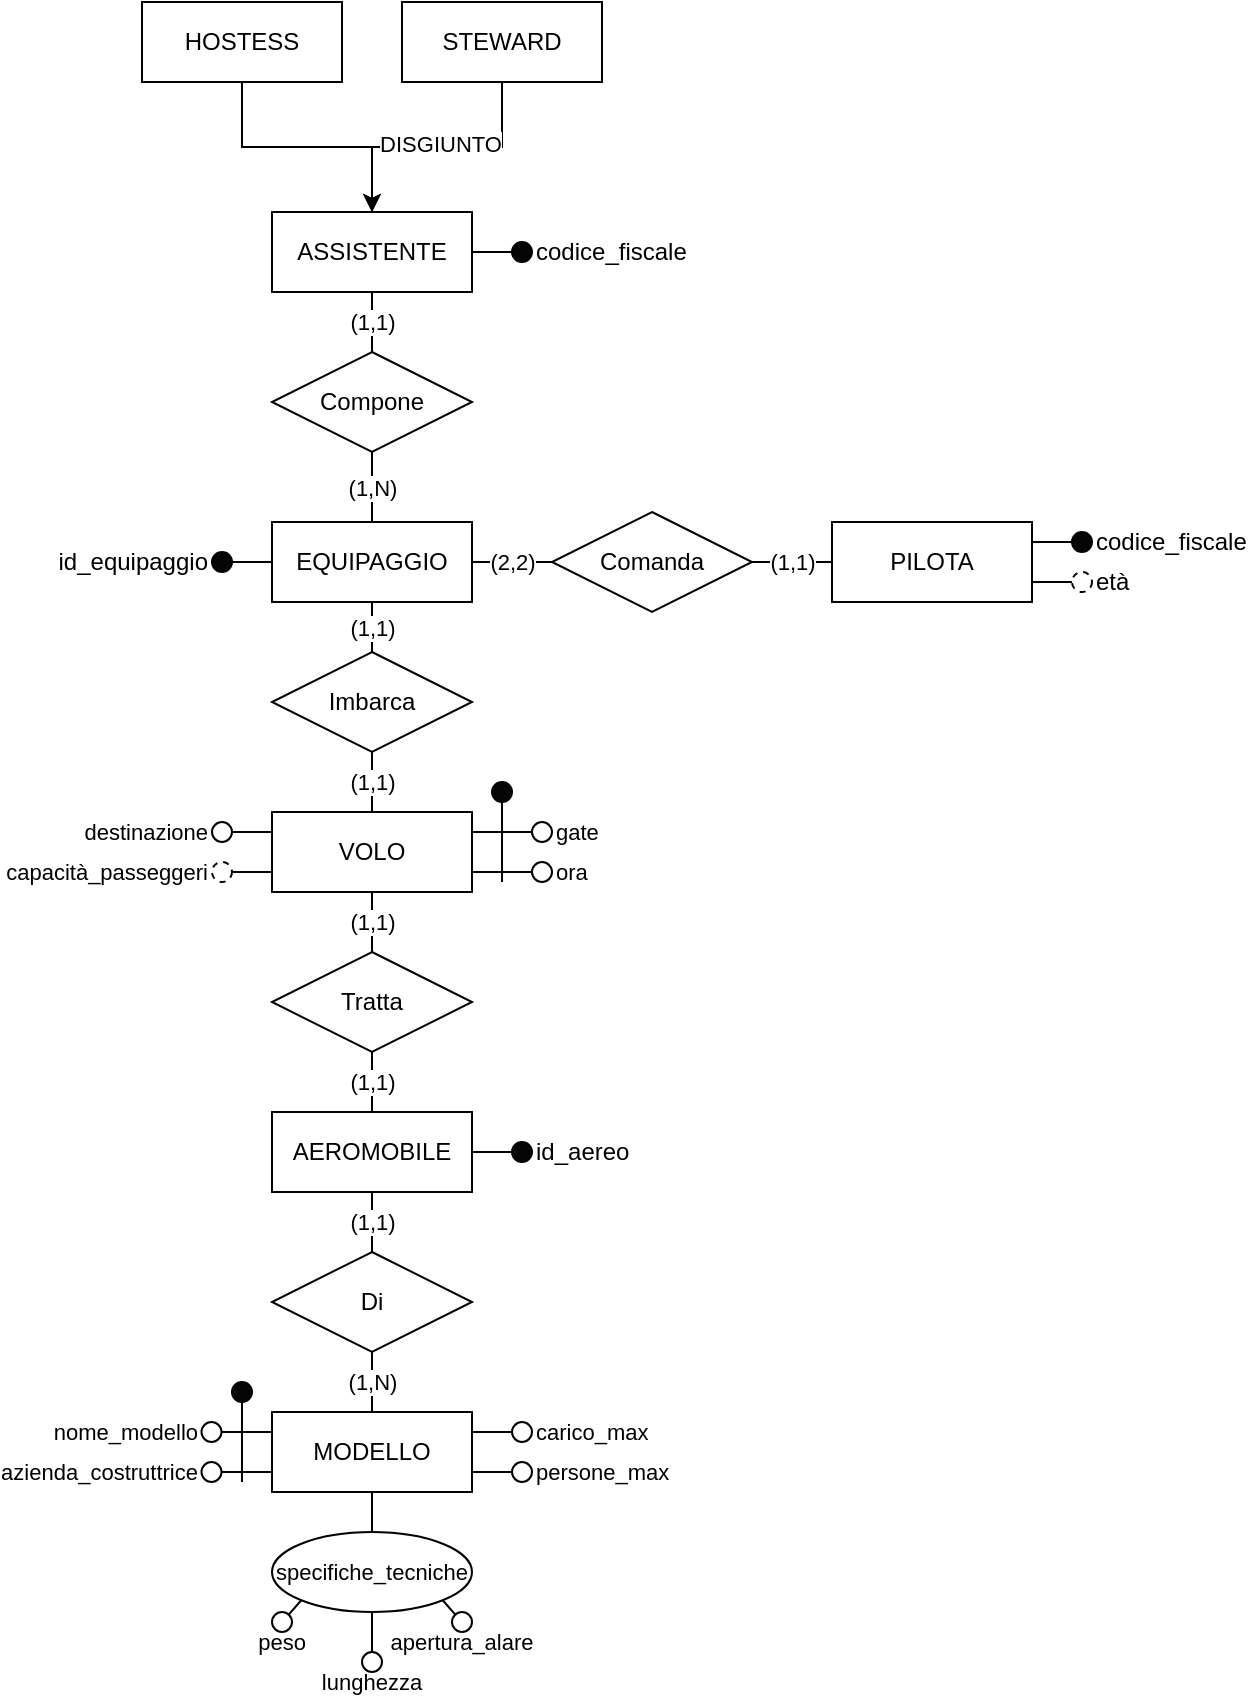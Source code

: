 <mxfile version="22.1.7" type="google" pages="6">
  <diagram name="schema_iniziale" id="0pPkHctfTOwJFwFsuPPr">
    <mxGraphModel grid="1" page="1" gridSize="10" guides="1" tooltips="1" connect="1" arrows="1" fold="1" pageScale="1" pageWidth="827" pageHeight="1169" math="0" shadow="0">
      <root>
        <mxCell id="0" />
        <mxCell id="1" parent="0" />
        <mxCell id="M8RDkimP0LEyit1O-IbQ-5" style="edgeStyle=orthogonalEdgeStyle;rounded=0;orthogonalLoop=1;jettySize=auto;html=1;entryX=0.5;entryY=0;entryDx=0;entryDy=0;" edge="1" parent="1" source="YR3IGx6ncRQYAdFYOEWZ-1" target="YR3IGx6ncRQYAdFYOEWZ-3">
          <mxGeometry relative="1" as="geometry">
            <mxPoint x="275" y="150.0" as="targetPoint" />
          </mxGeometry>
        </mxCell>
        <mxCell id="YR3IGx6ncRQYAdFYOEWZ-1" value="HOSTESS" style="whiteSpace=wrap;html=1;align=center;" vertex="1" parent="1">
          <mxGeometry x="225" y="150" width="100" height="40" as="geometry" />
        </mxCell>
        <mxCell id="M8RDkimP0LEyit1O-IbQ-6" style="edgeStyle=orthogonalEdgeStyle;rounded=0;orthogonalLoop=1;jettySize=auto;html=1;entryX=0.5;entryY=0;entryDx=0;entryDy=0;" edge="1" parent="1" source="YR3IGx6ncRQYAdFYOEWZ-2" target="YR3IGx6ncRQYAdFYOEWZ-3">
          <mxGeometry relative="1" as="geometry">
            <mxPoint x="410" y="150.0" as="targetPoint" />
          </mxGeometry>
        </mxCell>
        <mxCell id="X-rQMbt0zAnEZ4ICbaCi-1" value="DISGIUNTO" style="edgeLabel;html=1;align=center;verticalAlign=middle;resizable=0;points=[];fontSize=11;fontFamily=Helvetica;fontColor=default;" connectable="0" vertex="1" parent="M8RDkimP0LEyit1O-IbQ-6">
          <mxGeometry x="0.081" y="-2" relative="1" as="geometry">
            <mxPoint x="7" as="offset" />
          </mxGeometry>
        </mxCell>
        <mxCell id="YR3IGx6ncRQYAdFYOEWZ-2" value="STEWARD" style="whiteSpace=wrap;html=1;align=center;" vertex="1" parent="1">
          <mxGeometry x="355" y="150" width="100" height="40" as="geometry" />
        </mxCell>
        <mxCell id="YR3IGx6ncRQYAdFYOEWZ-34" style="edgeStyle=orthogonalEdgeStyle;rounded=0;orthogonalLoop=1;jettySize=auto;html=1;exitX=1;exitY=0.5;exitDx=0;exitDy=0;entryX=0;entryY=0.5;entryDx=0;entryDy=0;endArrow=none;endFill=0;" edge="1" parent="1" source="YR3IGx6ncRQYAdFYOEWZ-3" target="YR3IGx6ncRQYAdFYOEWZ-33">
          <mxGeometry relative="1" as="geometry" />
        </mxCell>
        <mxCell id="YR3IGx6ncRQYAdFYOEWZ-3" value="ASSISTENTE" style="whiteSpace=wrap;html=1;align=center;" vertex="1" parent="1">
          <mxGeometry x="290" y="255" width="100" height="40" as="geometry" />
        </mxCell>
        <mxCell id="YR3IGx6ncRQYAdFYOEWZ-40" style="edgeStyle=orthogonalEdgeStyle;rounded=0;orthogonalLoop=1;jettySize=auto;html=1;entryX=1;entryY=0.5;entryDx=0;entryDy=0;endArrow=none;endFill=0;" edge="1" parent="1" source="YR3IGx6ncRQYAdFYOEWZ-4" target="YR3IGx6ncRQYAdFYOEWZ-35">
          <mxGeometry relative="1" as="geometry" />
        </mxCell>
        <mxCell id="YR3IGx6ncRQYAdFYOEWZ-4" value="EQUIPAGGIO" style="whiteSpace=wrap;html=1;align=center;" vertex="1" parent="1">
          <mxGeometry x="290" y="410" width="100" height="40" as="geometry" />
        </mxCell>
        <mxCell id="YR3IGx6ncRQYAdFYOEWZ-5" value="PILOTA" style="whiteSpace=wrap;html=1;align=center;" vertex="1" parent="1">
          <mxGeometry x="570" y="410" width="100" height="40" as="geometry" />
        </mxCell>
        <mxCell id="YR3IGx6ncRQYAdFYOEWZ-6" value="MODELLO" style="whiteSpace=wrap;html=1;align=center;" vertex="1" parent="1">
          <mxGeometry x="290" y="855" width="100" height="40" as="geometry" />
        </mxCell>
        <mxCell id="YR3IGx6ncRQYAdFYOEWZ-7" value="AEROMOBILE" style="whiteSpace=wrap;html=1;align=center;" vertex="1" parent="1">
          <mxGeometry x="290" y="705" width="100" height="40" as="geometry" />
        </mxCell>
        <mxCell id="YR3IGx6ncRQYAdFYOEWZ-8" value="VOLO" style="whiteSpace=wrap;html=1;align=center;" vertex="1" parent="1">
          <mxGeometry x="290" y="555" width="100" height="40" as="geometry" />
        </mxCell>
        <mxCell id="YR3IGx6ncRQYAdFYOEWZ-9" value="Compone" style="shape=rhombus;perimeter=rhombusPerimeter;whiteSpace=wrap;html=1;align=center;" vertex="1" parent="1">
          <mxGeometry x="290" y="325" width="100" height="50" as="geometry" />
        </mxCell>
        <mxCell id="YR3IGx6ncRQYAdFYOEWZ-11" value="Comanda" style="shape=rhombus;perimeter=rhombusPerimeter;whiteSpace=wrap;html=1;align=center;" vertex="1" parent="1">
          <mxGeometry x="430" y="405" width="100" height="50" as="geometry" />
        </mxCell>
        <mxCell id="YR3IGx6ncRQYAdFYOEWZ-12" value="Imbarca" style="shape=rhombus;perimeter=rhombusPerimeter;whiteSpace=wrap;html=1;align=center;" vertex="1" parent="1">
          <mxGeometry x="290" y="475" width="100" height="50" as="geometry" />
        </mxCell>
        <mxCell id="YR3IGx6ncRQYAdFYOEWZ-13" value="Tratta" style="shape=rhombus;perimeter=rhombusPerimeter;whiteSpace=wrap;html=1;align=center;" vertex="1" parent="1">
          <mxGeometry x="290" y="625" width="100" height="50" as="geometry" />
        </mxCell>
        <mxCell id="YR3IGx6ncRQYAdFYOEWZ-14" value="Di" style="shape=rhombus;perimeter=rhombusPerimeter;whiteSpace=wrap;html=1;align=center;" vertex="1" parent="1">
          <mxGeometry x="290" y="775" width="100" height="50" as="geometry" />
        </mxCell>
        <mxCell id="YR3IGx6ncRQYAdFYOEWZ-18" value="(1,1)" style="endArrow=none;html=1;rounded=0;exitX=0.5;exitY=1;exitDx=0;exitDy=0;entryX=0.5;entryY=0;entryDx=0;entryDy=0;" edge="1" parent="1" source="YR3IGx6ncRQYAdFYOEWZ-8" target="YR3IGx6ncRQYAdFYOEWZ-13">
          <mxGeometry relative="1" as="geometry">
            <mxPoint x="250" y="625" as="sourcePoint" />
            <mxPoint x="410" y="625" as="targetPoint" />
          </mxGeometry>
        </mxCell>
        <mxCell id="YR3IGx6ncRQYAdFYOEWZ-20" value="(1,1)" style="endArrow=none;html=1;rounded=0;exitX=0.5;exitY=1;exitDx=0;exitDy=0;entryX=0.5;entryY=0;entryDx=0;entryDy=0;" edge="1" parent="1" source="YR3IGx6ncRQYAdFYOEWZ-13" target="YR3IGx6ncRQYAdFYOEWZ-7">
          <mxGeometry relative="1" as="geometry">
            <mxPoint x="250" y="645" as="sourcePoint" />
            <mxPoint x="410" y="645" as="targetPoint" />
          </mxGeometry>
        </mxCell>
        <mxCell id="YR3IGx6ncRQYAdFYOEWZ-21" value="(1,1)" style="endArrow=none;html=1;rounded=0;exitX=0.5;exitY=1;exitDx=0;exitDy=0;entryX=0.5;entryY=0;entryDx=0;entryDy=0;" edge="1" parent="1" source="YR3IGx6ncRQYAdFYOEWZ-7" target="YR3IGx6ncRQYAdFYOEWZ-14">
          <mxGeometry relative="1" as="geometry">
            <mxPoint x="210" y="725" as="sourcePoint" />
            <mxPoint x="370" y="725" as="targetPoint" />
          </mxGeometry>
        </mxCell>
        <mxCell id="YR3IGx6ncRQYAdFYOEWZ-22" value="(1,N)" style="endArrow=none;html=1;rounded=0;entryX=0.5;entryY=1;entryDx=0;entryDy=0;exitX=0.5;exitY=0;exitDx=0;exitDy=0;" edge="1" parent="1" source="YR3IGx6ncRQYAdFYOEWZ-6" target="YR3IGx6ncRQYAdFYOEWZ-14">
          <mxGeometry relative="1" as="geometry">
            <mxPoint x="220" y="735" as="sourcePoint" />
            <mxPoint x="380" y="735" as="targetPoint" />
          </mxGeometry>
        </mxCell>
        <mxCell id="YR3IGx6ncRQYAdFYOEWZ-23" value="(1,1)" style="endArrow=none;html=1;rounded=0;entryX=0.5;entryY=0;entryDx=0;entryDy=0;exitX=0.5;exitY=1;exitDx=0;exitDy=0;" edge="1" parent="1" source="YR3IGx6ncRQYAdFYOEWZ-12" target="YR3IGx6ncRQYAdFYOEWZ-8">
          <mxGeometry relative="1" as="geometry">
            <mxPoint x="340" y="525" as="sourcePoint" />
            <mxPoint x="500" y="525" as="targetPoint" />
          </mxGeometry>
        </mxCell>
        <mxCell id="YR3IGx6ncRQYAdFYOEWZ-24" value="(1,1)" style="endArrow=none;html=1;rounded=0;entryX=0.5;entryY=0;entryDx=0;entryDy=0;exitX=0.5;exitY=1;exitDx=0;exitDy=0;" edge="1" parent="1" source="YR3IGx6ncRQYAdFYOEWZ-4" target="YR3IGx6ncRQYAdFYOEWZ-12">
          <mxGeometry relative="1" as="geometry">
            <mxPoint x="350" y="535" as="sourcePoint" />
            <mxPoint x="350" y="565" as="targetPoint" />
          </mxGeometry>
        </mxCell>
        <mxCell id="YR3IGx6ncRQYAdFYOEWZ-25" value="&lt;span style=&quot;color: rgb(0, 0, 0); font-family: Helvetica; font-size: 11px; font-style: normal; font-variant-ligatures: normal; font-variant-caps: normal; font-weight: 400; letter-spacing: normal; orphans: 2; text-align: center; text-indent: 0px; text-transform: none; widows: 2; word-spacing: 0px; -webkit-text-stroke-width: 0px; background-color: rgb(255, 255, 255); text-decoration-thickness: initial; text-decoration-style: initial; text-decoration-color: initial; float: none; display: inline !important;&quot;&gt;(2,2)&lt;/span&gt;" style="endArrow=none;html=1;rounded=0;entryX=0;entryY=0.5;entryDx=0;entryDy=0;exitX=1;exitY=0.5;exitDx=0;exitDy=0;" edge="1" parent="1" source="YR3IGx6ncRQYAdFYOEWZ-4" target="YR3IGx6ncRQYAdFYOEWZ-11">
          <mxGeometry relative="1" as="geometry">
            <mxPoint x="350" y="460" as="sourcePoint" />
            <mxPoint x="350" y="480" as="targetPoint" />
          </mxGeometry>
        </mxCell>
        <mxCell id="YR3IGx6ncRQYAdFYOEWZ-26" value="&lt;span style=&quot;color: rgb(0, 0, 0); font-family: Helvetica; font-size: 11px; font-style: normal; font-variant-ligatures: normal; font-variant-caps: normal; font-weight: 400; letter-spacing: normal; orphans: 2; text-align: center; text-indent: 0px; text-transform: none; widows: 2; word-spacing: 0px; -webkit-text-stroke-width: 0px; background-color: rgb(255, 255, 255); text-decoration-thickness: initial; text-decoration-style: initial; text-decoration-color: initial; float: none; display: inline !important;&quot;&gt;(1,1)&lt;/span&gt;" style="endArrow=none;html=1;rounded=0;entryX=1;entryY=0.5;entryDx=0;entryDy=0;exitX=0;exitY=0.5;exitDx=0;exitDy=0;" edge="1" parent="1" source="YR3IGx6ncRQYAdFYOEWZ-5" target="YR3IGx6ncRQYAdFYOEWZ-11">
          <mxGeometry relative="1" as="geometry">
            <mxPoint x="400" y="440" as="sourcePoint" />
            <mxPoint x="450" y="435" as="targetPoint" />
          </mxGeometry>
        </mxCell>
        <mxCell id="YR3IGx6ncRQYAdFYOEWZ-27" value="&lt;span style=&quot;color: rgb(0, 0, 0); font-family: Helvetica; font-size: 11px; font-style: normal; font-variant-ligatures: normal; font-variant-caps: normal; font-weight: 400; letter-spacing: normal; orphans: 2; text-align: center; text-indent: 0px; text-transform: none; widows: 2; word-spacing: 0px; -webkit-text-stroke-width: 0px; background-color: rgb(255, 255, 255); text-decoration-thickness: initial; text-decoration-style: initial; text-decoration-color: initial; float: none; display: inline !important;&quot;&gt;(1,N)&lt;/span&gt;" style="endArrow=none;html=1;rounded=0;entryX=0.5;entryY=0;entryDx=0;entryDy=0;exitX=0.5;exitY=1;exitDx=0;exitDy=0;" edge="1" parent="1" source="YR3IGx6ncRQYAdFYOEWZ-9" target="YR3IGx6ncRQYAdFYOEWZ-4">
          <mxGeometry relative="1" as="geometry">
            <mxPoint x="350" y="465" as="sourcePoint" />
            <mxPoint x="350" y="485" as="targetPoint" />
          </mxGeometry>
        </mxCell>
        <mxCell id="YR3IGx6ncRQYAdFYOEWZ-28" value="(1,1)" style="endArrow=none;html=1;rounded=0;entryX=0.5;entryY=0;entryDx=0;entryDy=0;exitX=0.5;exitY=1;exitDx=0;exitDy=0;" edge="1" parent="1" source="YR3IGx6ncRQYAdFYOEWZ-3" target="YR3IGx6ncRQYAdFYOEWZ-9">
          <mxGeometry relative="1" as="geometry">
            <mxPoint x="339.8" y="285" as="sourcePoint" />
            <mxPoint x="339.8" y="305" as="targetPoint" />
          </mxGeometry>
        </mxCell>
        <mxCell id="YR3IGx6ncRQYAdFYOEWZ-33" value="codice_fiscale" style="ellipse;whiteSpace=wrap;html=1;align=left;fontStyle=0;verticalAlign=middle;horizontal=1;labelPosition=right;verticalLabelPosition=middle;labelBackgroundColor=none;fillStyle=auto;fillColor=#050505;" vertex="1" parent="1">
          <mxGeometry x="410" y="270" width="10" height="10" as="geometry" />
        </mxCell>
        <mxCell id="YR3IGx6ncRQYAdFYOEWZ-35" value="id_equipaggio" style="ellipse;whiteSpace=wrap;html=1;align=right;fontStyle=0;verticalAlign=middle;horizontal=1;labelPosition=left;verticalLabelPosition=middle;labelBackgroundColor=none;fillStyle=auto;fillColor=#050505;" vertex="1" parent="1">
          <mxGeometry x="260" y="425" width="10" height="10" as="geometry" />
        </mxCell>
        <mxCell id="YR3IGx6ncRQYAdFYOEWZ-36" value="codice_fiscale" style="ellipse;whiteSpace=wrap;html=1;align=left;fontStyle=0;verticalAlign=middle;horizontal=1;labelPosition=right;verticalLabelPosition=middle;labelBackgroundColor=none;fillStyle=auto;fillColor=#050505;" vertex="1" parent="1">
          <mxGeometry x="690" y="415" width="10" height="10" as="geometry" />
        </mxCell>
        <mxCell id="YR3IGx6ncRQYAdFYOEWZ-37" value="id_aereo" style="ellipse;whiteSpace=wrap;html=1;align=left;fontStyle=0;verticalAlign=middle;horizontal=1;labelPosition=right;verticalLabelPosition=middle;labelBackgroundColor=none;fillStyle=auto;fillColor=#050505;" vertex="1" parent="1">
          <mxGeometry x="410" y="720" width="10" height="10" as="geometry" />
        </mxCell>
        <mxCell id="YR3IGx6ncRQYAdFYOEWZ-38" style="edgeStyle=orthogonalEdgeStyle;rounded=0;orthogonalLoop=1;jettySize=auto;html=1;entryX=0;entryY=0.5;entryDx=0;entryDy=0;endArrow=none;endFill=0;" edge="1" parent="1" source="YR3IGx6ncRQYAdFYOEWZ-7" target="YR3IGx6ncRQYAdFYOEWZ-37">
          <mxGeometry relative="1" as="geometry" />
        </mxCell>
        <mxCell id="YR3IGx6ncRQYAdFYOEWZ-61" style="edgeStyle=orthogonalEdgeStyle;shape=connector;rounded=0;orthogonalLoop=1;jettySize=auto;html=1;entryX=0;entryY=0.25;entryDx=0;entryDy=0;labelBackgroundColor=default;strokeColor=default;align=center;verticalAlign=middle;fontFamily=Helvetica;fontSize=11;fontColor=default;endArrow=none;endFill=0;" edge="1" parent="1" source="YR3IGx6ncRQYAdFYOEWZ-43" target="YR3IGx6ncRQYAdFYOEWZ-8">
          <mxGeometry relative="1" as="geometry" />
        </mxCell>
        <mxCell id="YR3IGx6ncRQYAdFYOEWZ-43" value="destinazione" style="ellipse;whiteSpace=wrap;html=1;align=right;fontFamily=Helvetica;fontSize=11;fontColor=default;labelPosition=left;verticalLabelPosition=middle;verticalAlign=middle;" vertex="1" parent="1">
          <mxGeometry x="260" y="560" width="10" height="10" as="geometry" />
        </mxCell>
        <mxCell id="YR3IGx6ncRQYAdFYOEWZ-58" style="edgeStyle=orthogonalEdgeStyle;shape=connector;rounded=0;orthogonalLoop=1;jettySize=auto;html=1;entryX=1;entryY=0.25;entryDx=0;entryDy=0;labelBackgroundColor=default;strokeColor=default;align=center;verticalAlign=middle;fontFamily=Helvetica;fontSize=11;fontColor=default;endArrow=none;endFill=0;" edge="1" parent="1" source="YR3IGx6ncRQYAdFYOEWZ-47" target="YR3IGx6ncRQYAdFYOEWZ-8">
          <mxGeometry relative="1" as="geometry" />
        </mxCell>
        <mxCell id="YR3IGx6ncRQYAdFYOEWZ-47" value="gate" style="ellipse;whiteSpace=wrap;html=1;align=left;fontFamily=Helvetica;fontSize=11;fontColor=default;labelPosition=right;verticalLabelPosition=middle;verticalAlign=middle;" vertex="1" parent="1">
          <mxGeometry x="420" y="560" width="10" height="10" as="geometry" />
        </mxCell>
        <mxCell id="YR3IGx6ncRQYAdFYOEWZ-57" style="edgeStyle=orthogonalEdgeStyle;shape=connector;rounded=0;orthogonalLoop=1;jettySize=auto;html=1;entryX=1;entryY=0.75;entryDx=0;entryDy=0;labelBackgroundColor=default;strokeColor=default;align=center;verticalAlign=middle;fontFamily=Helvetica;fontSize=11;fontColor=default;endArrow=none;endFill=0;" edge="1" parent="1" source="YR3IGx6ncRQYAdFYOEWZ-49" target="YR3IGx6ncRQYAdFYOEWZ-8">
          <mxGeometry relative="1" as="geometry">
            <Array as="points">
              <mxPoint x="410" y="585" />
              <mxPoint x="410" y="585" />
            </Array>
          </mxGeometry>
        </mxCell>
        <mxCell id="YR3IGx6ncRQYAdFYOEWZ-49" value="ora" style="ellipse;whiteSpace=wrap;html=1;align=left;fontFamily=Helvetica;fontSize=11;fontColor=default;labelPosition=right;verticalLabelPosition=middle;verticalAlign=middle;" vertex="1" parent="1">
          <mxGeometry x="420" y="580" width="10" height="10" as="geometry" />
        </mxCell>
        <mxCell id="YR3IGx6ncRQYAdFYOEWZ-63" style="edgeStyle=orthogonalEdgeStyle;shape=connector;rounded=0;orthogonalLoop=1;jettySize=auto;html=1;entryX=0;entryY=0.75;entryDx=0;entryDy=0;labelBackgroundColor=default;strokeColor=default;align=center;verticalAlign=middle;fontFamily=Helvetica;fontSize=11;fontColor=default;endArrow=none;endFill=0;" edge="1" parent="1" source="YR3IGx6ncRQYAdFYOEWZ-62" target="YR3IGx6ncRQYAdFYOEWZ-8">
          <mxGeometry relative="1" as="geometry" />
        </mxCell>
        <mxCell id="YR3IGx6ncRQYAdFYOEWZ-62" value="capacità_passeggeri" style="ellipse;whiteSpace=wrap;html=1;align=right;dashed=1;fontFamily=Helvetica;fontSize=11;fontColor=default;labelPosition=left;verticalLabelPosition=middle;verticalAlign=middle;" vertex="1" parent="1">
          <mxGeometry x="260" y="580" width="10" height="10" as="geometry" />
        </mxCell>
        <mxCell id="YR3IGx6ncRQYAdFYOEWZ-75" style="edgeStyle=orthogonalEdgeStyle;shape=connector;rounded=0;orthogonalLoop=1;jettySize=auto;html=1;entryX=1;entryY=0.25;entryDx=0;entryDy=0;labelBackgroundColor=default;strokeColor=default;align=center;verticalAlign=middle;fontFamily=Helvetica;fontSize=11;fontColor=default;endArrow=none;endFill=0;" edge="1" parent="1" source="YR3IGx6ncRQYAdFYOEWZ-64" target="YR3IGx6ncRQYAdFYOEWZ-6">
          <mxGeometry relative="1" as="geometry" />
        </mxCell>
        <mxCell id="YR3IGx6ncRQYAdFYOEWZ-64" value="carico_max" style="ellipse;whiteSpace=wrap;html=1;align=left;fontFamily=Helvetica;fontSize=11;fontColor=default;labelPosition=right;verticalLabelPosition=middle;verticalAlign=middle;" vertex="1" parent="1">
          <mxGeometry x="410" y="860" width="10" height="10" as="geometry" />
        </mxCell>
        <mxCell id="YR3IGx6ncRQYAdFYOEWZ-76" style="edgeStyle=orthogonalEdgeStyle;shape=connector;rounded=0;orthogonalLoop=1;jettySize=auto;html=1;entryX=1;entryY=0.75;entryDx=0;entryDy=0;labelBackgroundColor=default;strokeColor=default;align=center;verticalAlign=middle;fontFamily=Helvetica;fontSize=11;fontColor=default;endArrow=none;endFill=0;" edge="1" parent="1" source="YR3IGx6ncRQYAdFYOEWZ-65" target="YR3IGx6ncRQYAdFYOEWZ-6">
          <mxGeometry relative="1" as="geometry" />
        </mxCell>
        <mxCell id="YR3IGx6ncRQYAdFYOEWZ-65" value="persone_max" style="ellipse;whiteSpace=wrap;html=1;align=left;fontFamily=Helvetica;fontSize=11;fontColor=default;labelPosition=right;verticalLabelPosition=middle;verticalAlign=middle;" vertex="1" parent="1">
          <mxGeometry x="410" y="880" width="10" height="10" as="geometry" />
        </mxCell>
        <mxCell id="YR3IGx6ncRQYAdFYOEWZ-73" style="edgeStyle=orthogonalEdgeStyle;shape=connector;rounded=0;orthogonalLoop=1;jettySize=auto;html=1;entryX=0;entryY=0.25;entryDx=0;entryDy=0;labelBackgroundColor=default;strokeColor=default;align=center;verticalAlign=middle;fontFamily=Helvetica;fontSize=11;fontColor=default;endArrow=none;endFill=0;" edge="1" parent="1" source="YR3IGx6ncRQYAdFYOEWZ-66" target="YR3IGx6ncRQYAdFYOEWZ-6">
          <mxGeometry relative="1" as="geometry" />
        </mxCell>
        <mxCell id="YR3IGx6ncRQYAdFYOEWZ-66" value="nome_modello" style="ellipse;whiteSpace=wrap;html=1;align=right;fontFamily=Helvetica;fontSize=11;fontColor=default;labelPosition=left;verticalLabelPosition=middle;verticalAlign=middle;" vertex="1" parent="1">
          <mxGeometry x="254.75" y="860" width="10" height="10" as="geometry" />
        </mxCell>
        <mxCell id="YR3IGx6ncRQYAdFYOEWZ-74" style="edgeStyle=orthogonalEdgeStyle;shape=connector;rounded=0;orthogonalLoop=1;jettySize=auto;html=1;entryX=0;entryY=0.75;entryDx=0;entryDy=0;labelBackgroundColor=default;strokeColor=default;align=center;verticalAlign=middle;fontFamily=Helvetica;fontSize=11;fontColor=default;endArrow=none;endFill=0;" edge="1" parent="1" source="YR3IGx6ncRQYAdFYOEWZ-67" target="YR3IGx6ncRQYAdFYOEWZ-6">
          <mxGeometry relative="1" as="geometry" />
        </mxCell>
        <mxCell id="YR3IGx6ncRQYAdFYOEWZ-67" value="azienda_costruttrice" style="ellipse;whiteSpace=wrap;html=1;align=right;fontFamily=Helvetica;fontSize=11;fontColor=default;labelPosition=left;verticalLabelPosition=middle;verticalAlign=middle;" vertex="1" parent="1">
          <mxGeometry x="254.75" y="880" width="10" height="10" as="geometry" />
        </mxCell>
        <mxCell id="YR3IGx6ncRQYAdFYOEWZ-79" style="edgeStyle=orthogonalEdgeStyle;shape=connector;rounded=0;orthogonalLoop=1;jettySize=auto;html=1;entryX=0.5;entryY=1;entryDx=0;entryDy=0;labelBackgroundColor=default;strokeColor=default;align=center;verticalAlign=middle;fontFamily=Helvetica;fontSize=11;fontColor=default;endArrow=none;endFill=0;" edge="1" parent="1" source="YR3IGx6ncRQYAdFYOEWZ-78" target="YR3IGx6ncRQYAdFYOEWZ-6">
          <mxGeometry relative="1" as="geometry" />
        </mxCell>
        <mxCell id="YR3IGx6ncRQYAdFYOEWZ-78" value="specifiche_tecniche" style="ellipse;whiteSpace=wrap;html=1;align=center;fontFamily=Helvetica;fontSize=11;fontColor=default;" vertex="1" parent="1">
          <mxGeometry x="290" y="915" width="100" height="40" as="geometry" />
        </mxCell>
        <mxCell id="YR3IGx6ncRQYAdFYOEWZ-90" style="shape=connector;rounded=0;orthogonalLoop=1;jettySize=auto;html=1;entryX=0;entryY=1;entryDx=0;entryDy=0;labelBackgroundColor=default;strokeColor=default;align=center;verticalAlign=middle;fontFamily=Helvetica;fontSize=11;fontColor=default;endArrow=none;endFill=0;" edge="1" parent="1" source="YR3IGx6ncRQYAdFYOEWZ-80" target="YR3IGx6ncRQYAdFYOEWZ-78">
          <mxGeometry relative="1" as="geometry" />
        </mxCell>
        <mxCell id="YR3IGx6ncRQYAdFYOEWZ-80" value="peso" style="ellipse;whiteSpace=wrap;html=1;align=center;fontFamily=Helvetica;fontSize=11;fontColor=default;labelPosition=center;verticalLabelPosition=bottom;verticalAlign=middle;" vertex="1" parent="1">
          <mxGeometry x="290" y="955" width="10" height="10" as="geometry" />
        </mxCell>
        <mxCell id="YR3IGx6ncRQYAdFYOEWZ-83" style="shape=connector;rounded=0;orthogonalLoop=1;jettySize=auto;html=1;entryX=0.5;entryY=1;entryDx=0;entryDy=0;labelBackgroundColor=default;strokeColor=default;align=center;verticalAlign=middle;fontFamily=Helvetica;fontSize=11;fontColor=default;endArrow=none;endFill=0;" edge="1" parent="1" source="YR3IGx6ncRQYAdFYOEWZ-81" target="YR3IGx6ncRQYAdFYOEWZ-78">
          <mxGeometry relative="1" as="geometry" />
        </mxCell>
        <mxCell id="YR3IGx6ncRQYAdFYOEWZ-81" value="lunghezza" style="ellipse;whiteSpace=wrap;html=1;align=center;fontFamily=Helvetica;fontSize=11;fontColor=default;labelPosition=center;verticalLabelPosition=bottom;verticalAlign=middle;" vertex="1" parent="1">
          <mxGeometry x="335" y="975" width="10" height="10" as="geometry" />
        </mxCell>
        <mxCell id="YR3IGx6ncRQYAdFYOEWZ-91" style="shape=connector;rounded=0;orthogonalLoop=1;jettySize=auto;html=1;entryX=1;entryY=1;entryDx=0;entryDy=0;labelBackgroundColor=default;strokeColor=default;align=center;verticalAlign=middle;fontFamily=Helvetica;fontSize=11;fontColor=default;endArrow=none;endFill=0;" edge="1" parent="1" source="YR3IGx6ncRQYAdFYOEWZ-82" target="YR3IGx6ncRQYAdFYOEWZ-78">
          <mxGeometry relative="1" as="geometry" />
        </mxCell>
        <mxCell id="YR3IGx6ncRQYAdFYOEWZ-82" value="apertura_alare" style="ellipse;whiteSpace=wrap;html=1;align=center;fontFamily=Helvetica;fontSize=11;fontColor=default;labelPosition=center;verticalLabelPosition=bottom;verticalAlign=middle;" vertex="1" parent="1">
          <mxGeometry x="380" y="955" width="10" height="10" as="geometry" />
        </mxCell>
        <mxCell id="YR3IGx6ncRQYAdFYOEWZ-93" style="edgeStyle=orthogonalEdgeStyle;shape=connector;rounded=0;orthogonalLoop=1;jettySize=auto;html=1;labelBackgroundColor=default;strokeColor=default;align=center;verticalAlign=middle;fontFamily=Helvetica;fontSize=11;fontColor=default;endArrow=none;endFill=0;" edge="1" parent="1" source="YR3IGx6ncRQYAdFYOEWZ-92">
          <mxGeometry relative="1" as="geometry">
            <mxPoint x="405" y="590" as="targetPoint" />
          </mxGeometry>
        </mxCell>
        <mxCell id="YR3IGx6ncRQYAdFYOEWZ-92" value="" style="ellipse;whiteSpace=wrap;html=1;align=center;fontFamily=Helvetica;fontSize=11;fontColor=default;fillColor=#050505;" vertex="1" parent="1">
          <mxGeometry x="400" y="540" width="10" height="10" as="geometry" />
        </mxCell>
        <mxCell id="YR3IGx6ncRQYAdFYOEWZ-96" style="edgeStyle=orthogonalEdgeStyle;shape=connector;rounded=0;orthogonalLoop=1;jettySize=auto;html=1;labelBackgroundColor=default;strokeColor=default;align=center;verticalAlign=middle;fontFamily=Helvetica;fontSize=11;fontColor=default;endArrow=none;endFill=0;" edge="1" parent="1" source="YR3IGx6ncRQYAdFYOEWZ-95">
          <mxGeometry relative="1" as="geometry">
            <mxPoint x="275" y="890" as="targetPoint" />
          </mxGeometry>
        </mxCell>
        <mxCell id="YR3IGx6ncRQYAdFYOEWZ-95" value="" style="ellipse;whiteSpace=wrap;html=1;align=center;fontFamily=Helvetica;fontSize=11;fontColor=default;fillColor=#050505;" vertex="1" parent="1">
          <mxGeometry x="270" y="840" width="10" height="10" as="geometry" />
        </mxCell>
        <mxCell id="WJQdYUsPwSOVXaNKN61x-1" value="età" style="ellipse;whiteSpace=wrap;html=1;align=left;fontStyle=0;verticalAlign=middle;horizontal=1;labelPosition=right;verticalLabelPosition=middle;labelBackgroundColor=none;fillStyle=auto;fillColor=#FFFFFF;dashed=1;" vertex="1" parent="1">
          <mxGeometry x="690" y="435" width="10" height="10" as="geometry" />
        </mxCell>
        <mxCell id="WJQdYUsPwSOVXaNKN61x-3" style="edgeStyle=orthogonalEdgeStyle;rounded=0;orthogonalLoop=1;jettySize=auto;html=1;exitX=1;exitY=0.25;exitDx=0;exitDy=0;entryX=0;entryY=0.5;entryDx=0;entryDy=0;endArrow=none;endFill=0;" edge="1" parent="1" source="YR3IGx6ncRQYAdFYOEWZ-5" target="YR3IGx6ncRQYAdFYOEWZ-36">
          <mxGeometry relative="1" as="geometry" />
        </mxCell>
        <mxCell id="WJQdYUsPwSOVXaNKN61x-4" style="edgeStyle=orthogonalEdgeStyle;rounded=0;orthogonalLoop=1;jettySize=auto;html=1;exitX=1;exitY=0.75;exitDx=0;exitDy=0;entryX=0;entryY=0.5;entryDx=0;entryDy=0;endArrow=none;endFill=0;" edge="1" parent="1" source="YR3IGx6ncRQYAdFYOEWZ-5" target="WJQdYUsPwSOVXaNKN61x-1">
          <mxGeometry relative="1" as="geometry" />
        </mxCell>
      </root>
    </mxGraphModel>
  </diagram>
  <diagram id="NV2L15p_hMeZvEWUtoHC" name="reiterazione_assistente">
    <mxGraphModel grid="1" page="1" gridSize="10" guides="1" tooltips="1" connect="1" arrows="1" fold="1" pageScale="1" pageWidth="827" pageHeight="1169" math="0" shadow="0">
      <root>
        <mxCell id="0" />
        <mxCell id="1" parent="0" />
        <mxCell id="sAw2rw65fHt69XS3MeU7-1" style="edgeStyle=orthogonalEdgeStyle;rounded=0;orthogonalLoop=1;jettySize=auto;html=1;endArrow=none;endFill=0;exitX=0.5;exitY=1;exitDx=0;exitDy=0;" edge="1" parent="1" source="zNJM8Huxfl1hheJMoVSh-2" target="sAw2rw65fHt69XS3MeU7-9">
          <mxGeometry relative="1" as="geometry" />
        </mxCell>
        <mxCell id="sAw2rw65fHt69XS3MeU7-18" value="(1,1)" style="edgeLabel;html=1;align=center;verticalAlign=middle;resizable=0;points=[];fontSize=11;fontFamily=Helvetica;fontColor=default;" connectable="0" vertex="1" parent="sAw2rw65fHt69XS3MeU7-1">
          <mxGeometry x="-0.255" relative="1" as="geometry">
            <mxPoint as="offset" />
          </mxGeometry>
        </mxCell>
        <mxCell id="sAw2rw65fHt69XS3MeU7-3" style="edgeStyle=orthogonalEdgeStyle;rounded=0;orthogonalLoop=1;jettySize=auto;html=1;entryX=0.5;entryY=0;entryDx=0;entryDy=0;endArrow=none;endFill=0;" edge="1" parent="1" source="sAw2rw65fHt69XS3MeU7-4" target="sAw2rw65fHt69XS3MeU7-11">
          <mxGeometry relative="1" as="geometry" />
        </mxCell>
        <mxCell id="sAw2rw65fHt69XS3MeU7-17" value="(1,1)" style="edgeLabel;html=1;align=center;verticalAlign=middle;resizable=0;points=[];fontSize=11;fontFamily=Helvetica;fontColor=default;" connectable="0" vertex="1" parent="sAw2rw65fHt69XS3MeU7-3">
          <mxGeometry x="0.055" y="-1" relative="1" as="geometry">
            <mxPoint as="offset" />
          </mxGeometry>
        </mxCell>
        <mxCell id="sAw2rw65fHt69XS3MeU7-4" value="STEWARD" style="whiteSpace=wrap;html=1;align=center;" vertex="1" parent="1">
          <mxGeometry x="440" y="472" width="100" height="40" as="geometry" />
        </mxCell>
        <mxCell id="sAw2rw65fHt69XS3MeU7-6" value="EQUIPAGGIO" style="whiteSpace=wrap;html=1;align=center;" vertex="1" parent="1">
          <mxGeometry x="361" y="657" width="100" height="40" as="geometry" />
        </mxCell>
        <mxCell id="sAw2rw65fHt69XS3MeU7-8" style="edgeStyle=orthogonalEdgeStyle;rounded=0;orthogonalLoop=1;jettySize=auto;html=1;endArrow=none;endFill=0;exitX=0.5;exitY=1;exitDx=0;exitDy=0;verticalAlign=top;entryX=0.25;entryY=0;entryDx=0;entryDy=0;" edge="1" parent="1" source="sAw2rw65fHt69XS3MeU7-9" target="sAw2rw65fHt69XS3MeU7-6">
          <mxGeometry relative="1" as="geometry">
            <mxPoint x="395.5" y="657" as="targetPoint" />
            <mxPoint x="350.5" y="607" as="sourcePoint" />
          </mxGeometry>
        </mxCell>
        <mxCell id="sAw2rw65fHt69XS3MeU7-21" value="(0,N)" style="edgeLabel;html=1;align=center;verticalAlign=middle;resizable=0;points=[];fontSize=11;fontFamily=Helvetica;fontColor=default;" connectable="0" vertex="1" parent="sAw2rw65fHt69XS3MeU7-8">
          <mxGeometry x="0.061" relative="1" as="geometry">
            <mxPoint x="-3" as="offset" />
          </mxGeometry>
        </mxCell>
        <mxCell id="sAw2rw65fHt69XS3MeU7-9" value="R1" style="shape=rhombus;perimeter=rhombusPerimeter;whiteSpace=wrap;html=1;align=center;" vertex="1" parent="1">
          <mxGeometry x="286" y="552" width="100" height="50" as="geometry" />
        </mxCell>
        <mxCell id="sAw2rw65fHt69XS3MeU7-10" style="edgeStyle=orthogonalEdgeStyle;rounded=0;orthogonalLoop=1;jettySize=auto;html=1;endArrow=none;endFill=0;exitX=0.5;exitY=1;exitDx=0;exitDy=0;entryX=0.75;entryY=0;entryDx=0;entryDy=0;" edge="1" parent="1" source="sAw2rw65fHt69XS3MeU7-11" target="sAw2rw65fHt69XS3MeU7-6">
          <mxGeometry relative="1" as="geometry">
            <mxPoint x="431" y="657.0" as="targetPoint" />
            <mxPoint x="471" y="607" as="sourcePoint" />
          </mxGeometry>
        </mxCell>
        <mxCell id="sAw2rw65fHt69XS3MeU7-19" value="(0,N)" style="edgeLabel;html=1;align=center;verticalAlign=middle;resizable=0;points=[];fontSize=11;fontFamily=Helvetica;fontColor=default;" connectable="0" vertex="1" parent="sAw2rw65fHt69XS3MeU7-10">
          <mxGeometry x="0.031" y="-1" relative="1" as="geometry">
            <mxPoint as="offset" />
          </mxGeometry>
        </mxCell>
        <mxCell id="sAw2rw65fHt69XS3MeU7-11" value="R2" style="shape=rhombus;perimeter=rhombusPerimeter;whiteSpace=wrap;html=1;align=center;" vertex="1" parent="1">
          <mxGeometry x="440" y="552" width="100" height="50" as="geometry" />
        </mxCell>
        <mxCell id="sAw2rw65fHt69XS3MeU7-12" style="edgeStyle=orthogonalEdgeStyle;rounded=0;orthogonalLoop=1;jettySize=auto;html=1;exitX=1;exitY=0.5;exitDx=0;exitDy=0;entryX=0;entryY=0.5;entryDx=0;entryDy=0;endArrow=none;endFill=0;" edge="1" parent="1" source="sAw2rw65fHt69XS3MeU7-4" target="sAw2rw65fHt69XS3MeU7-13">
          <mxGeometry relative="1" as="geometry">
            <mxPoint x="540" y="492" as="sourcePoint" />
          </mxGeometry>
        </mxCell>
        <mxCell id="sAw2rw65fHt69XS3MeU7-13" value="CF" style="ellipse;whiteSpace=wrap;html=1;align=left;fontStyle=0;verticalAlign=middle;horizontal=1;labelPosition=right;verticalLabelPosition=middle;labelBackgroundColor=none;fillStyle=auto;fillColor=#050505;" vertex="1" parent="1">
          <mxGeometry x="555" y="487" width="10" height="10" as="geometry" />
        </mxCell>
        <mxCell id="zNJM8Huxfl1hheJMoVSh-4" style="edgeStyle=orthogonalEdgeStyle;shape=connector;rounded=0;orthogonalLoop=1;jettySize=auto;html=1;entryX=0;entryY=0.5;entryDx=0;entryDy=0;labelBackgroundColor=default;strokeColor=default;align=center;verticalAlign=middle;fontFamily=Helvetica;fontSize=11;fontColor=default;endArrow=none;endFill=0;" edge="1" parent="1" source="sAw2rw65fHt69XS3MeU7-14" target="zNJM8Huxfl1hheJMoVSh-2">
          <mxGeometry relative="1" as="geometry" />
        </mxCell>
        <mxCell id="sAw2rw65fHt69XS3MeU7-14" value="CF" style="ellipse;whiteSpace=wrap;html=1;align=right;fontStyle=0;verticalAlign=middle;horizontal=1;labelPosition=left;verticalLabelPosition=middle;labelBackgroundColor=none;fillStyle=auto;fillColor=#050505;" vertex="1" parent="1">
          <mxGeometry x="260" y="487" width="10" height="10" as="geometry" />
        </mxCell>
        <mxCell id="KMAF_TUg9zWuKG7JgETa-1" style="edgeStyle=orthogonalEdgeStyle;rounded=0;orthogonalLoop=1;jettySize=auto;html=1;entryX=1;entryY=0.5;entryDx=0;entryDy=0;endArrow=none;endFill=0;exitX=0;exitY=0.5;exitDx=0;exitDy=0;" edge="1" parent="1" source="sAw2rw65fHt69XS3MeU7-6" target="KMAF_TUg9zWuKG7JgETa-2">
          <mxGeometry relative="1" as="geometry">
            <mxPoint x="361" y="677" as="sourcePoint" />
          </mxGeometry>
        </mxCell>
        <mxCell id="KMAF_TUg9zWuKG7JgETa-2" value="id_equipaggio" style="ellipse;whiteSpace=wrap;html=1;align=right;fontStyle=0;verticalAlign=middle;horizontal=1;labelPosition=left;verticalLabelPosition=middle;labelBackgroundColor=none;fillStyle=auto;fillColor=#050505;" vertex="1" parent="1">
          <mxGeometry x="331" y="672" width="10" height="10" as="geometry" />
        </mxCell>
        <mxCell id="zNJM8Huxfl1hheJMoVSh-2" value="HOSTESS" style="whiteSpace=wrap;html=1;align=center;" vertex="1" parent="1">
          <mxGeometry x="286" y="472" width="100" height="40" as="geometry" />
        </mxCell>
      </root>
    </mxGraphModel>
  </diagram>
  <diagram id="w9Odir14pp7eiqKdfGAV" name="reiterazione_modello">
    <mxGraphModel grid="1" page="1" gridSize="10" guides="1" tooltips="1" connect="1" arrows="1" fold="1" pageScale="1" pageWidth="827" pageHeight="1169" math="0" shadow="0">
      <root>
        <mxCell id="0" />
        <mxCell id="1" parent="0" />
        <mxCell id="gTHFhY-PLHy4rvShdJhG-2" style="edgeStyle=orthogonalEdgeStyle;rounded=0;orthogonalLoop=1;jettySize=auto;html=1;entryX=0.5;entryY=0;entryDx=0;entryDy=0;endArrow=none;endFill=0;" edge="1" parent="1" source="nLorGildyiClcsVAJIJt-1" target="gTHFhY-PLHy4rvShdJhG-1">
          <mxGeometry relative="1" as="geometry" />
        </mxCell>
        <mxCell id="gTHFhY-PLHy4rvShdJhG-4" value="(1,1)" style="edgeLabel;html=1;align=center;verticalAlign=middle;resizable=0;points=[];fontSize=11;fontFamily=Helvetica;fontColor=default;" vertex="1" connectable="0" parent="gTHFhY-PLHy4rvShdJhG-2">
          <mxGeometry x="-0.02" relative="1" as="geometry">
            <mxPoint as="offset" />
          </mxGeometry>
        </mxCell>
        <mxCell id="nLorGildyiClcsVAJIJt-1" value="MODELLO" style="whiteSpace=wrap;html=1;align=center;" vertex="1" parent="1">
          <mxGeometry x="366.25" y="470" width="100" height="40" as="geometry" />
        </mxCell>
        <mxCell id="nLorGildyiClcsVAJIJt-2" value="(1,N)" style="endArrow=none;html=1;rounded=0;entryX=0.5;entryY=1;entryDx=0;entryDy=0;exitX=0.5;exitY=0;exitDx=0;exitDy=0;" edge="1" parent="1" source="nLorGildyiClcsVAJIJt-1">
          <mxGeometry relative="1" as="geometry">
            <mxPoint x="296.25" y="350" as="sourcePoint" />
            <mxPoint x="416.25" y="440" as="targetPoint" />
          </mxGeometry>
        </mxCell>
        <mxCell id="nLorGildyiClcsVAJIJt-3" style="edgeStyle=orthogonalEdgeStyle;shape=connector;rounded=0;orthogonalLoop=1;jettySize=auto;html=1;entryX=1;entryY=0.25;entryDx=0;entryDy=0;labelBackgroundColor=default;strokeColor=default;align=center;verticalAlign=middle;fontFamily=Helvetica;fontSize=11;fontColor=default;endArrow=none;endFill=0;" edge="1" parent="1" source="nLorGildyiClcsVAJIJt-4" target="nLorGildyiClcsVAJIJt-1">
          <mxGeometry relative="1" as="geometry" />
        </mxCell>
        <mxCell id="nLorGildyiClcsVAJIJt-4" value="carico_max" style="ellipse;whiteSpace=wrap;html=1;align=left;fontFamily=Helvetica;fontSize=11;fontColor=default;labelPosition=right;verticalLabelPosition=middle;verticalAlign=middle;" vertex="1" parent="1">
          <mxGeometry x="486.25" y="475" width="10" height="10" as="geometry" />
        </mxCell>
        <mxCell id="nLorGildyiClcsVAJIJt-5" style="edgeStyle=orthogonalEdgeStyle;shape=connector;rounded=0;orthogonalLoop=1;jettySize=auto;html=1;entryX=1;entryY=0.75;entryDx=0;entryDy=0;labelBackgroundColor=default;strokeColor=default;align=center;verticalAlign=middle;fontFamily=Helvetica;fontSize=11;fontColor=default;endArrow=none;endFill=0;" edge="1" parent="1" source="nLorGildyiClcsVAJIJt-6" target="nLorGildyiClcsVAJIJt-1">
          <mxGeometry relative="1" as="geometry" />
        </mxCell>
        <mxCell id="nLorGildyiClcsVAJIJt-6" value="persone_max" style="ellipse;whiteSpace=wrap;html=1;align=left;fontFamily=Helvetica;fontSize=11;fontColor=default;labelPosition=right;verticalLabelPosition=middle;verticalAlign=middle;" vertex="1" parent="1">
          <mxGeometry x="486.25" y="495" width="10" height="10" as="geometry" />
        </mxCell>
        <mxCell id="nLorGildyiClcsVAJIJt-7" style="edgeStyle=orthogonalEdgeStyle;shape=connector;rounded=0;orthogonalLoop=1;jettySize=auto;html=1;entryX=0;entryY=0.25;entryDx=0;entryDy=0;labelBackgroundColor=default;strokeColor=default;align=center;verticalAlign=middle;fontFamily=Helvetica;fontSize=11;fontColor=default;endArrow=none;endFill=0;" edge="1" parent="1" source="nLorGildyiClcsVAJIJt-8" target="nLorGildyiClcsVAJIJt-1">
          <mxGeometry relative="1" as="geometry" />
        </mxCell>
        <mxCell id="nLorGildyiClcsVAJIJt-8" value="nome_modello" style="ellipse;whiteSpace=wrap;html=1;align=right;fontFamily=Helvetica;fontSize=11;fontColor=default;labelPosition=left;verticalLabelPosition=middle;verticalAlign=middle;" vertex="1" parent="1">
          <mxGeometry x="331" y="475" width="10" height="10" as="geometry" />
        </mxCell>
        <mxCell id="nLorGildyiClcsVAJIJt-9" style="edgeStyle=orthogonalEdgeStyle;shape=connector;rounded=0;orthogonalLoop=1;jettySize=auto;html=1;entryX=0;entryY=0.75;entryDx=0;entryDy=0;labelBackgroundColor=default;strokeColor=default;align=center;verticalAlign=middle;fontFamily=Helvetica;fontSize=11;fontColor=default;endArrow=none;endFill=0;" edge="1" parent="1" source="nLorGildyiClcsVAJIJt-10" target="nLorGildyiClcsVAJIJt-1">
          <mxGeometry relative="1" as="geometry" />
        </mxCell>
        <mxCell id="nLorGildyiClcsVAJIJt-10" value="azienda_costruttrice" style="ellipse;whiteSpace=wrap;html=1;align=right;fontFamily=Helvetica;fontSize=11;fontColor=default;labelPosition=left;verticalLabelPosition=middle;verticalAlign=middle;" vertex="1" parent="1">
          <mxGeometry x="331" y="495" width="10" height="10" as="geometry" />
        </mxCell>
        <mxCell id="nLorGildyiClcsVAJIJt-19" style="edgeStyle=orthogonalEdgeStyle;shape=connector;rounded=0;orthogonalLoop=1;jettySize=auto;html=1;labelBackgroundColor=default;strokeColor=default;align=center;verticalAlign=middle;fontFamily=Helvetica;fontSize=11;fontColor=default;endArrow=none;endFill=0;" edge="1" parent="1" source="nLorGildyiClcsVAJIJt-20">
          <mxGeometry relative="1" as="geometry">
            <mxPoint x="351.25" y="505" as="targetPoint" />
          </mxGeometry>
        </mxCell>
        <mxCell id="nLorGildyiClcsVAJIJt-20" value="" style="ellipse;whiteSpace=wrap;html=1;align=center;fontFamily=Helvetica;fontSize=11;fontColor=default;fillColor=#050505;" vertex="1" parent="1">
          <mxGeometry x="346.25" y="455" width="10" height="10" as="geometry" />
        </mxCell>
        <mxCell id="gTHFhY-PLHy4rvShdJhG-3" style="edgeStyle=orthogonalEdgeStyle;shape=connector;rounded=0;orthogonalLoop=1;jettySize=auto;html=1;entryX=0.5;entryY=0;entryDx=0;entryDy=0;labelBackgroundColor=default;strokeColor=default;align=center;verticalAlign=middle;fontFamily=Helvetica;fontSize=11;fontColor=default;endArrow=none;endFill=0;" edge="1" parent="1" source="gTHFhY-PLHy4rvShdJhG-1" target="sxLqUxJij8KfXjApGR8M-1">
          <mxGeometry relative="1" as="geometry">
            <mxPoint x="416.25" y="640" as="targetPoint" />
          </mxGeometry>
        </mxCell>
        <mxCell id="gTHFhY-PLHy4rvShdJhG-5" value="(1,1)" style="edgeLabel;html=1;align=center;verticalAlign=middle;resizable=0;points=[];fontSize=11;fontFamily=Helvetica;fontColor=default;" vertex="1" connectable="0" parent="gTHFhY-PLHy4rvShdJhG-3">
          <mxGeometry x="-0.24" y="1" relative="1" as="geometry">
            <mxPoint x="-1" y="5" as="offset" />
          </mxGeometry>
        </mxCell>
        <mxCell id="gTHFhY-PLHy4rvShdJhG-1" value="Con" style="shape=rhombus;perimeter=rhombusPerimeter;whiteSpace=wrap;html=1;align=center;" vertex="1" parent="1">
          <mxGeometry x="366.25" y="550" width="100" height="50" as="geometry" />
        </mxCell>
        <mxCell id="gTHFhY-PLHy4rvShdJhG-12" style="edgeStyle=orthogonalEdgeStyle;shape=connector;rounded=0;orthogonalLoop=1;jettySize=auto;html=1;entryX=0.5;entryY=0;entryDx=0;entryDy=0;labelBackgroundColor=default;strokeColor=default;align=center;verticalAlign=middle;fontFamily=Helvetica;fontSize=11;fontColor=default;endArrow=none;endFill=0;exitX=0.5;exitY=1;exitDx=0;exitDy=0;" edge="1" parent="1" source="sxLqUxJij8KfXjApGR8M-1" target="gTHFhY-PLHy4rvShdJhG-9">
          <mxGeometry relative="1" as="geometry">
            <mxPoint x="416.25" y="680" as="sourcePoint" />
          </mxGeometry>
        </mxCell>
        <mxCell id="gTHFhY-PLHy4rvShdJhG-16" style="edgeStyle=orthogonalEdgeStyle;shape=connector;rounded=0;orthogonalLoop=1;jettySize=auto;html=1;entryX=0.25;entryY=1;entryDx=0;entryDy=0;labelBackgroundColor=default;strokeColor=default;align=center;verticalAlign=middle;fontFamily=Helvetica;fontSize=11;fontColor=default;endArrow=none;endFill=0;" edge="1" parent="1" source="gTHFhY-PLHy4rvShdJhG-7" target="sxLqUxJij8KfXjApGR8M-1">
          <mxGeometry relative="1" as="geometry">
            <mxPoint x="391.25" y="680" as="targetPoint" />
            <Array as="points">
              <mxPoint x="381" y="690" />
              <mxPoint x="391" y="690" />
            </Array>
          </mxGeometry>
        </mxCell>
        <mxCell id="gTHFhY-PLHy4rvShdJhG-7" value="peso" style="ellipse;whiteSpace=wrap;html=1;align=center;fontFamily=Helvetica;fontSize=11;fontColor=default;labelPosition=center;verticalLabelPosition=bottom;verticalAlign=middle;" vertex="1" parent="1">
          <mxGeometry x="376.25" y="700" width="10" height="10" as="geometry" />
        </mxCell>
        <mxCell id="xzqvnsGSe6bizsSTne5Y-3" style="edgeStyle=orthogonalEdgeStyle;shape=connector;rounded=0;orthogonalLoop=1;jettySize=auto;html=1;entryX=0.75;entryY=1;entryDx=0;entryDy=0;labelBackgroundColor=default;strokeColor=default;align=center;verticalAlign=middle;fontFamily=Helvetica;fontSize=11;fontColor=default;endArrow=none;endFill=0;" edge="1" parent="1" source="gTHFhY-PLHy4rvShdJhG-8" target="sxLqUxJij8KfXjApGR8M-1">
          <mxGeometry relative="1" as="geometry">
            <mxPoint x="441.25" y="680" as="targetPoint" />
            <Array as="points">
              <mxPoint x="455" y="690" />
              <mxPoint x="441" y="690" />
            </Array>
          </mxGeometry>
        </mxCell>
        <mxCell id="gTHFhY-PLHy4rvShdJhG-8" value="lunghezza" style="ellipse;whiteSpace=wrap;html=1;align=center;fontFamily=Helvetica;fontSize=11;fontColor=default;labelPosition=center;verticalLabelPosition=bottom;verticalAlign=middle;" vertex="1" parent="1">
          <mxGeometry x="450" y="700" width="10" height="10" as="geometry" />
        </mxCell>
        <mxCell id="gTHFhY-PLHy4rvShdJhG-9" value="apertura_alare" style="ellipse;whiteSpace=wrap;html=1;align=center;fontFamily=Helvetica;fontSize=11;fontColor=default;labelPosition=center;verticalLabelPosition=bottom;verticalAlign=middle;" vertex="1" parent="1">
          <mxGeometry x="411.25" y="720" width="10" height="10" as="geometry" />
        </mxCell>
        <mxCell id="xzqvnsGSe6bizsSTne5Y-6" style="edgeStyle=orthogonalEdgeStyle;shape=connector;rounded=0;orthogonalLoop=1;jettySize=auto;html=1;labelBackgroundColor=default;strokeColor=default;align=center;verticalAlign=middle;fontFamily=Helvetica;fontSize=11;fontColor=default;endArrow=none;endFill=0;" edge="1" parent="1" source="xzqvnsGSe6bizsSTne5Y-4">
          <mxGeometry relative="1" as="geometry">
            <mxPoint x="450" y="685" as="targetPoint" />
          </mxGeometry>
        </mxCell>
        <mxCell id="xzqvnsGSe6bizsSTne5Y-4" value="" style="ellipse;whiteSpace=wrap;html=1;align=center;fontFamily=Helvetica;fontSize=11;fontColor=default;labelPosition=center;verticalLabelPosition=bottom;verticalAlign=middle;labelBackgroundColor=none;fillColor=#141414;" vertex="1" parent="1">
          <mxGeometry x="346.25" y="680" width="10" height="10" as="geometry" />
        </mxCell>
        <mxCell id="sxLqUxJij8KfXjApGR8M-1" value="SPEC. TEC." style="html=1;dashed=0;whiteSpace=wrap;" vertex="1" parent="1">
          <mxGeometry x="366.25" y="640" width="100" height="40" as="geometry" />
        </mxCell>
      </root>
    </mxGraphModel>
  </diagram>
  <diagram id="qpBnU3gkMzSDC8HlgkG2" name="aereo_proposta">
    <mxGraphModel grid="1" page="1" gridSize="10" guides="1" tooltips="1" connect="1" arrows="1" fold="1" pageScale="1" pageWidth="827" pageHeight="1169" math="0" shadow="0">
      <root>
        <mxCell id="0" />
        <mxCell id="1" parent="0" />
        <mxCell id="JGRSl2QnAkM5YGyXzgCr-2" value="AEROMOBILE" style="whiteSpace=wrap;html=1;align=center;" vertex="1" parent="1">
          <mxGeometry x="369" y="460" width="100" height="40" as="geometry" />
        </mxCell>
        <mxCell id="JGRSl2QnAkM5YGyXzgCr-3" value="Di" style="shape=rhombus;perimeter=rhombusPerimeter;whiteSpace=wrap;html=1;align=center;" vertex="1" parent="1">
          <mxGeometry x="369" y="580" width="100" height="50" as="geometry" />
        </mxCell>
        <mxCell id="JGRSl2QnAkM5YGyXzgCr-4" value="(1,1)" style="endArrow=none;html=1;rounded=0;exitX=0.5;exitY=1;exitDx=0;exitDy=0;entryX=0.5;entryY=0;entryDx=0;entryDy=0;" edge="1" parent="1" target="JGRSl2QnAkM5YGyXzgCr-2">
          <mxGeometry relative="1" as="geometry">
            <mxPoint x="419" y="430" as="sourcePoint" />
            <mxPoint x="489" y="400" as="targetPoint" />
          </mxGeometry>
        </mxCell>
        <mxCell id="JGRSl2QnAkM5YGyXzgCr-5" value="(1,1)" style="endArrow=none;html=1;rounded=0;exitX=0.5;exitY=1;exitDx=0;exitDy=0;entryX=0.5;entryY=0;entryDx=0;entryDy=0;" edge="1" parent="1" source="JGRSl2QnAkM5YGyXzgCr-2" target="JGRSl2QnAkM5YGyXzgCr-3">
          <mxGeometry relative="1" as="geometry">
            <mxPoint x="289" y="530" as="sourcePoint" />
            <mxPoint x="449" y="530" as="targetPoint" />
          </mxGeometry>
        </mxCell>
        <mxCell id="JGRSl2QnAkM5YGyXzgCr-6" value="(1,N)" style="endArrow=none;html=1;rounded=0;entryX=0.5;entryY=1;entryDx=0;entryDy=0;exitX=0.5;exitY=0;exitDx=0;exitDy=0;" edge="1" parent="1" source="oS8uskOPYeTFuWlc-3pK-28" target="JGRSl2QnAkM5YGyXzgCr-3">
          <mxGeometry relative="1" as="geometry">
            <mxPoint x="419" y="660" as="sourcePoint" />
            <mxPoint x="459" y="540" as="targetPoint" />
          </mxGeometry>
        </mxCell>
        <mxCell id="JGRSl2QnAkM5YGyXzgCr-7" value="id_aereo" style="ellipse;whiteSpace=wrap;html=1;align=left;fontStyle=0;verticalAlign=middle;horizontal=1;labelPosition=right;verticalLabelPosition=middle;labelBackgroundColor=none;fillStyle=auto;fillColor=#050505;" vertex="1" parent="1">
          <mxGeometry x="489" y="475" width="10" height="10" as="geometry" />
        </mxCell>
        <mxCell id="JGRSl2QnAkM5YGyXzgCr-8" style="edgeStyle=orthogonalEdgeStyle;rounded=0;orthogonalLoop=1;jettySize=auto;html=1;entryX=0;entryY=0.5;entryDx=0;entryDy=0;endArrow=none;endFill=0;" edge="1" parent="1" source="JGRSl2QnAkM5YGyXzgCr-2" target="JGRSl2QnAkM5YGyXzgCr-7">
          <mxGeometry relative="1" as="geometry" />
        </mxCell>
        <mxCell id="oS8uskOPYeTFuWlc-3pK-1" value="" style="endArrow=none;dashed=1;html=1;dashPattern=1 3;strokeWidth=2;rounded=0;" edge="1" parent="1">
          <mxGeometry width="50" height="50" relative="1" as="geometry">
            <mxPoint x="419.12" y="420" as="sourcePoint" />
            <mxPoint x="418.87" y="400" as="targetPoint" />
          </mxGeometry>
        </mxCell>
        <mxCell id="oS8uskOPYeTFuWlc-3pK-4" value="(1,1)" style="rounded=0;orthogonalLoop=1;jettySize=auto;html=1;entryX=0.75;entryY=1;entryDx=0;entryDy=0;endArrow=none;endFill=0;" edge="1" parent="1" source="oS8uskOPYeTFuWlc-3pK-2" target="JGRSl2QnAkM5YGyXzgCr-2">
          <mxGeometry relative="1" as="geometry" />
        </mxCell>
        <mxCell id="oS8uskOPYeTFuWlc-3pK-2" value="Costruito" style="shape=rhombus;perimeter=rhombusPerimeter;whiteSpace=wrap;html=1;align=center;" vertex="1" parent="1">
          <mxGeometry x="499" y="580" width="100" height="50" as="geometry" />
        </mxCell>
        <mxCell id="oS8uskOPYeTFuWlc-3pK-5" value="(1,1)" style="rounded=0;orthogonalLoop=1;jettySize=auto;html=1;entryX=0.25;entryY=1;entryDx=0;entryDy=0;endArrow=none;endFill=0;" edge="1" parent="1" source="oS8uskOPYeTFuWlc-3pK-3" target="JGRSl2QnAkM5YGyXzgCr-2">
          <mxGeometry relative="1" as="geometry" />
        </mxCell>
        <mxCell id="oS8uskOPYeTFuWlc-3pK-3" value="Trasporta" style="shape=rhombus;perimeter=rhombusPerimeter;whiteSpace=wrap;html=1;align=center;" vertex="1" parent="1">
          <mxGeometry x="238" y="580" width="100" height="50" as="geometry" />
        </mxCell>
        <mxCell id="oS8uskOPYeTFuWlc-3pK-25" value="CARICO" style="whiteSpace=wrap;html=1;align=center;" vertex="1" parent="1">
          <mxGeometry x="238" y="675" width="100" height="40" as="geometry" />
        </mxCell>
        <mxCell id="oS8uskOPYeTFuWlc-3pK-26" value="(1,N)" style="endArrow=none;html=1;rounded=0;entryX=0.5;entryY=1;entryDx=0;entryDy=0;exitX=0.5;exitY=0;exitDx=0;exitDy=0;" edge="1" parent="1" source="oS8uskOPYeTFuWlc-3pK-25" target="oS8uskOPYeTFuWlc-3pK-3">
          <mxGeometry relative="1" as="geometry">
            <mxPoint x="299.01" y="660" as="sourcePoint" />
            <mxPoint x="298.76" y="630" as="targetPoint" />
          </mxGeometry>
        </mxCell>
        <mxCell id="oS8uskOPYeTFuWlc-3pK-27" value="(1,N)" style="endArrow=none;html=1;rounded=0;entryX=0.5;entryY=1;entryDx=0;entryDy=0;exitX=0.5;exitY=0;exitDx=0;exitDy=0;" edge="1" parent="1" source="oS8uskOPYeTFuWlc-3pK-29" target="oS8uskOPYeTFuWlc-3pK-2">
          <mxGeometry relative="1" as="geometry">
            <mxPoint x="549.13" y="660" as="sourcePoint" />
            <mxPoint x="548.88" y="630" as="targetPoint" />
          </mxGeometry>
        </mxCell>
        <mxCell id="oS8uskOPYeTFuWlc-3pK-28" value="SPEC. TEC." style="whiteSpace=wrap;html=1;align=center;" vertex="1" parent="1">
          <mxGeometry x="369" y="675" width="100" height="40" as="geometry" />
        </mxCell>
        <mxCell id="oS8uskOPYeTFuWlc-3pK-29" value="AZIENDA COST." style="whiteSpace=wrap;html=1;align=center;" vertex="1" parent="1">
          <mxGeometry x="499" y="675" width="100" height="40" as="geometry" />
        </mxCell>
        <mxCell id="oS8uskOPYeTFuWlc-3pK-42" style="rounded=0;orthogonalLoop=1;jettySize=auto;html=1;entryX=0.75;entryY=1;entryDx=0;entryDy=0;endArrow=none;endFill=0;" edge="1" parent="1" source="oS8uskOPYeTFuWlc-3pK-30" target="oS8uskOPYeTFuWlc-3pK-25">
          <mxGeometry relative="1" as="geometry" />
        </mxCell>
        <mxCell id="oS8uskOPYeTFuWlc-3pK-30" value="carico_max" style="ellipse;whiteSpace=wrap;html=1;align=center;fontFamily=Helvetica;fontSize=11;fontColor=default;labelPosition=center;verticalLabelPosition=bottom;verticalAlign=top;" vertex="1" parent="1">
          <mxGeometry x="308" y="740" width="10" height="10" as="geometry" />
        </mxCell>
        <mxCell id="oS8uskOPYeTFuWlc-3pK-41" style="rounded=0;orthogonalLoop=1;jettySize=auto;html=1;entryX=0.25;entryY=1;entryDx=0;entryDy=0;endArrow=none;endFill=0;" edge="1" parent="1" source="oS8uskOPYeTFuWlc-3pK-31" target="oS8uskOPYeTFuWlc-3pK-25">
          <mxGeometry relative="1" as="geometry" />
        </mxCell>
        <mxCell id="oS8uskOPYeTFuWlc-3pK-31" value="persone_max" style="ellipse;whiteSpace=wrap;html=1;align=center;fontFamily=Helvetica;fontSize=11;fontColor=default;labelPosition=center;verticalLabelPosition=bottom;verticalAlign=top;" vertex="1" parent="1">
          <mxGeometry x="252.75" y="750" width="10" height="10" as="geometry" />
        </mxCell>
        <mxCell id="oS8uskOPYeTFuWlc-3pK-32" style="shape=connector;rounded=0;orthogonalLoop=1;jettySize=auto;html=1;entryX=0.25;entryY=1;entryDx=0;entryDy=0;labelBackgroundColor=default;strokeColor=default;align=center;verticalAlign=middle;fontFamily=Helvetica;fontSize=11;fontColor=default;endArrow=none;endFill=0;" edge="1" parent="1" source="oS8uskOPYeTFuWlc-3pK-33" target="oS8uskOPYeTFuWlc-3pK-28">
          <mxGeometry relative="1" as="geometry">
            <mxPoint x="381.5" y="760" as="targetPoint" />
          </mxGeometry>
        </mxCell>
        <mxCell id="oS8uskOPYeTFuWlc-3pK-33" value="peso" style="ellipse;whiteSpace=wrap;html=1;align=center;fontFamily=Helvetica;fontSize=11;fontColor=default;labelPosition=center;verticalLabelPosition=bottom;verticalAlign=middle;" vertex="1" parent="1">
          <mxGeometry x="371.75" y="740" width="10" height="10" as="geometry" />
        </mxCell>
        <mxCell id="oS8uskOPYeTFuWlc-3pK-34" style="shape=connector;rounded=0;orthogonalLoop=1;jettySize=auto;html=1;entryX=0.5;entryY=1;entryDx=0;entryDy=0;labelBackgroundColor=default;strokeColor=default;align=center;verticalAlign=middle;fontFamily=Helvetica;fontSize=11;fontColor=default;endArrow=none;endFill=0;" edge="1" parent="1" source="oS8uskOPYeTFuWlc-3pK-35" target="oS8uskOPYeTFuWlc-3pK-28">
          <mxGeometry relative="1" as="geometry">
            <mxPoint x="416.5" y="766" as="targetPoint" />
          </mxGeometry>
        </mxCell>
        <mxCell id="oS8uskOPYeTFuWlc-3pK-35" value="lunghezza" style="ellipse;whiteSpace=wrap;html=1;align=center;fontFamily=Helvetica;fontSize=11;fontColor=default;labelPosition=center;verticalLabelPosition=bottom;verticalAlign=middle;" vertex="1" parent="1">
          <mxGeometry x="401.75" y="760" width="10" height="10" as="geometry" />
        </mxCell>
        <mxCell id="oS8uskOPYeTFuWlc-3pK-36" style="shape=connector;rounded=0;orthogonalLoop=1;jettySize=auto;html=1;entryX=0.75;entryY=1;entryDx=0;entryDy=0;labelBackgroundColor=default;strokeColor=default;align=center;verticalAlign=middle;fontFamily=Helvetica;fontSize=11;fontColor=default;endArrow=none;endFill=0;" edge="1" parent="1" source="oS8uskOPYeTFuWlc-3pK-37" target="oS8uskOPYeTFuWlc-3pK-28">
          <mxGeometry relative="1" as="geometry">
            <mxPoint x="452.5" y="760" as="targetPoint" />
          </mxGeometry>
        </mxCell>
        <mxCell id="oS8uskOPYeTFuWlc-3pK-37" value="apertura_alare" style="ellipse;whiteSpace=wrap;html=1;align=center;fontFamily=Helvetica;fontSize=11;fontColor=default;labelPosition=center;verticalLabelPosition=bottom;verticalAlign=middle;" vertex="1" parent="1">
          <mxGeometry x="451.75" y="740" width="10" height="10" as="geometry" />
        </mxCell>
        <mxCell id="oS8uskOPYeTFuWlc-3pK-38" style="shape=connector;rounded=0;orthogonalLoop=1;jettySize=auto;html=1;entryX=0.5;entryY=1;entryDx=0;entryDy=0;labelBackgroundColor=default;strokeColor=default;align=center;verticalAlign=middle;fontFamily=Helvetica;fontSize=11;fontColor=default;endArrow=none;endFill=0;" edge="1" parent="1" source="oS8uskOPYeTFuWlc-3pK-39" target="oS8uskOPYeTFuWlc-3pK-29">
          <mxGeometry relative="1" as="geometry">
            <mxPoint x="555.63" y="734" as="targetPoint" />
          </mxGeometry>
        </mxCell>
        <mxCell id="oS8uskOPYeTFuWlc-3pK-39" value="nome" style="ellipse;whiteSpace=wrap;html=1;align=center;fontFamily=Helvetica;fontSize=11;fontColor=default;labelPosition=center;verticalLabelPosition=bottom;verticalAlign=middle;fillColor=#050505;" vertex="1" parent="1">
          <mxGeometry x="544" y="730" width="10" height="10" as="geometry" />
        </mxCell>
        <mxCell id="oS8uskOPYeTFuWlc-3pK-47" style="edgeStyle=orthogonalEdgeStyle;rounded=0;orthogonalLoop=1;jettySize=auto;html=1;startArrow=none;startFill=0;endArrow=none;endFill=0;" edge="1" parent="1" source="oS8uskOPYeTFuWlc-3pK-46">
          <mxGeometry relative="1" as="geometry">
            <mxPoint x="322.75" y="725" as="targetPoint" />
          </mxGeometry>
        </mxCell>
        <mxCell id="oS8uskOPYeTFuWlc-3pK-46" value="" style="ellipse;whiteSpace=wrap;html=1;align=center;fontFamily=Helvetica;fontSize=11;fontColor=default;labelPosition=center;verticalLabelPosition=bottom;verticalAlign=middle;fillColor=#050505;" vertex="1" parent="1">
          <mxGeometry x="228" y="720" width="10" height="10" as="geometry" />
        </mxCell>
        <mxCell id="oS8uskOPYeTFuWlc-3pK-48" style="edgeStyle=orthogonalEdgeStyle;rounded=0;orthogonalLoop=1;jettySize=auto;html=1;startArrow=none;startFill=0;endArrow=none;endFill=0;" edge="1" parent="1" source="oS8uskOPYeTFuWlc-3pK-49">
          <mxGeometry relative="1" as="geometry">
            <mxPoint x="454.13" y="725" as="targetPoint" />
          </mxGeometry>
        </mxCell>
        <mxCell id="oS8uskOPYeTFuWlc-3pK-49" value="" style="ellipse;whiteSpace=wrap;html=1;align=center;fontFamily=Helvetica;fontSize=11;fontColor=default;labelPosition=center;verticalLabelPosition=bottom;verticalAlign=middle;fillColor=#050505;" vertex="1" parent="1">
          <mxGeometry x="359.38" y="720" width="10" height="10" as="geometry" />
        </mxCell>
      </root>
    </mxGraphModel>
  </diagram>
  <diagram id="xC8tBzaZ1ZMg9xiAxQnG" name="NO_assistenti_stan">
    <mxGraphModel grid="1" page="1" gridSize="10" guides="1" tooltips="1" connect="1" arrows="1" fold="1" pageScale="1" pageWidth="827" pageHeight="1169" math="0" shadow="0">
      <root>
        <mxCell id="0" />
        <mxCell id="1" parent="0" />
        <mxCell id="GZuFngdw0K1UWdduLUoC-1" value="PERSONALE" style="whiteSpace=wrap;html=1;align=center;" vertex="1" parent="1">
          <mxGeometry x="364" y="500" width="100" height="40" as="geometry" />
        </mxCell>
        <mxCell id="GZuFngdw0K1UWdduLUoC-2" value="EQUIPAGGIO" style="whiteSpace=wrap;html=1;align=center;" vertex="1" parent="1">
          <mxGeometry x="364" y="650" width="100" height="40" as="geometry" />
        </mxCell>
        <mxCell id="GZuFngdw0K1UWdduLUoC-3" value="" style="endArrow=none;html=1;rounded=0;exitX=0.5;exitY=1;exitDx=0;exitDy=0;entryX=0.5;entryY=0;entryDx=0;entryDy=0;edgeStyle=orthogonalEdgeStyle;" edge="1" parent="1" source="GZuFngdw0K1UWdduLUoC-1" target="GZuFngdw0K1UWdduLUoC-7">
          <mxGeometry relative="1" as="geometry">
            <mxPoint x="414" y="540" as="sourcePoint" />
            <mxPoint x="414" y="570" as="targetPoint" />
          </mxGeometry>
        </mxCell>
        <mxCell id="GZuFngdw0K1UWdduLUoC-4" value="(1,1)" style="edgeLabel;html=1;align=center;verticalAlign=middle;resizable=0;points=[];" connectable="0" vertex="1" parent="GZuFngdw0K1UWdduLUoC-3">
          <mxGeometry x="-0.4" y="1" relative="1" as="geometry">
            <mxPoint x="-1" y="8" as="offset" />
          </mxGeometry>
        </mxCell>
        <mxCell id="GZuFngdw0K1UWdduLUoC-5" value="" style="endArrow=none;html=1;rounded=0;exitX=0.5;exitY=1;exitDx=0;exitDy=0;entryX=0.5;entryY=0;entryDx=0;entryDy=0;edgeStyle=orthogonalEdgeStyle;" edge="1" parent="1" source="GZuFngdw0K1UWdduLUoC-7" target="GZuFngdw0K1UWdduLUoC-2">
          <mxGeometry relative="1" as="geometry">
            <mxPoint x="414" y="630" as="sourcePoint" />
            <mxPoint x="574" y="540" as="targetPoint" />
          </mxGeometry>
        </mxCell>
        <mxCell id="GZuFngdw0K1UWdduLUoC-6" value="(1,N)" style="edgeLabel;html=1;align=center;verticalAlign=middle;resizable=0;points=[];fontSize=11;fontFamily=Helvetica;fontColor=default;" connectable="0" vertex="1" parent="GZuFngdw0K1UWdduLUoC-5">
          <mxGeometry x="-0.104" relative="1" as="geometry">
            <mxPoint as="offset" />
          </mxGeometry>
        </mxCell>
        <mxCell id="GZuFngdw0K1UWdduLUoC-7" value="Compone" style="shape=rhombus;perimeter=rhombusPerimeter;whiteSpace=wrap;html=1;align=center;" vertex="1" parent="1">
          <mxGeometry x="364" y="570" width="100" height="50" as="geometry" />
        </mxCell>
        <mxCell id="jxHAO01YJIiPBbHoQY9q-2" style="edgeStyle=orthogonalEdgeStyle;shape=connector;rounded=0;orthogonalLoop=1;jettySize=auto;html=1;entryX=0.25;entryY=0;entryDx=0;entryDy=0;labelBackgroundColor=default;strokeColor=default;align=center;verticalAlign=middle;fontFamily=Helvetica;fontSize=11;fontColor=default;endArrow=none;endFill=0;" edge="1" parent="1" source="oRMwrgmmOawj_BVbT-nX-1" target="GZuFngdw0K1UWdduLUoC-1">
          <mxGeometry relative="1" as="geometry" />
        </mxCell>
        <mxCell id="oRMwrgmmOawj_BVbT-nX-1" value="CF" style="ellipse;whiteSpace=wrap;html=1;align=center;fontStyle=0;verticalAlign=bottom;horizontal=1;labelPosition=center;verticalLabelPosition=top;labelBackgroundColor=none;fillStyle=auto;fillColor=#050505;" vertex="1" parent="1">
          <mxGeometry x="384" y="480" width="10" height="10" as="geometry" />
        </mxCell>
        <mxCell id="jxHAO01YJIiPBbHoQY9q-3" style="edgeStyle=orthogonalEdgeStyle;shape=connector;rounded=0;orthogonalLoop=1;jettySize=auto;html=1;entryX=0.75;entryY=0;entryDx=0;entryDy=0;labelBackgroundColor=default;strokeColor=default;align=center;verticalAlign=middle;fontFamily=Helvetica;fontSize=11;fontColor=default;endArrow=none;endFill=0;" edge="1" parent="1" source="jxHAO01YJIiPBbHoQY9q-1" target="GZuFngdw0K1UWdduLUoC-1">
          <mxGeometry relative="1" as="geometry" />
        </mxCell>
        <mxCell id="jxHAO01YJIiPBbHoQY9q-1" value="tipo" style="ellipse;whiteSpace=wrap;html=1;align=center;dashed=1;fontFamily=Helvetica;fontSize=11;fontColor=default;labelPosition=center;verticalLabelPosition=top;verticalAlign=bottom;" vertex="1" parent="1">
          <mxGeometry x="434" y="480" width="10" height="10" as="geometry" />
        </mxCell>
        <mxCell id="-iYIkd85yk-szGpyeWb5-1" value="&lt;div&gt;Nota: attributo tipo puo&#39; essere hostess oppure steward.&lt;/div&gt;" style="text;html=1;align=left;verticalAlign=middle;resizable=0;points=[];autosize=1;strokeColor=none;fillColor=none;fontSize=11;fontFamily=Helvetica;fontColor=default;fontStyle=1" vertex="1" parent="1">
          <mxGeometry x="279" y="380" width="320" height="30" as="geometry" />
        </mxCell>
      </root>
    </mxGraphModel>
  </diagram>
  <diagram id="W3ULXoVthn7BF6onZsOM" name="NO_assistenti_thomas">
    <mxGraphModel grid="1" page="1" gridSize="10" guides="1" tooltips="1" connect="1" arrows="1" fold="1" pageScale="1" pageWidth="827" pageHeight="1169" math="0" shadow="0">
      <root>
        <mxCell id="0" />
        <mxCell id="1" parent="0" />
        <mxCell id="8mBXB4MeN-FwVvbDep6l-1" value="Hostess" style="whiteSpace=wrap;html=1;align=center;" vertex="1" parent="1">
          <mxGeometry x="200" y="410" width="100" height="40" as="geometry" />
        </mxCell>
        <mxCell id="8mBXB4MeN-FwVvbDep6l-2" value="Steward" style="whiteSpace=wrap;html=1;align=center;" vertex="1" parent="1">
          <mxGeometry x="320" y="410" width="100" height="40" as="geometry" />
        </mxCell>
        <mxCell id="8mBXB4MeN-FwVvbDep6l-4" value="PersonaleCabina" style="whiteSpace=wrap;html=1;align=center;" vertex="1" parent="1">
          <mxGeometry x="260" y="570" width="100" height="40" as="geometry" />
        </mxCell>
        <mxCell id="8mBXB4MeN-FwVvbDep6l-5" value="EQUIPAGGIO" style="whiteSpace=wrap;html=1;align=center;" vertex="1" parent="1">
          <mxGeometry x="260" y="720" width="100" height="40" as="geometry" />
        </mxCell>
        <mxCell id="8mBXB4MeN-FwVvbDep6l-7" value="" style="endArrow=none;html=1;rounded=0;exitX=0.5;exitY=1;exitDx=0;exitDy=0;entryX=0.5;entryY=0;entryDx=0;entryDy=0;edgeStyle=orthogonalEdgeStyle;" edge="1" parent="1" source="8mBXB4MeN-FwVvbDep6l-2" target="rfEGDVTdk22OrE-ShUFt-14">
          <mxGeometry relative="1" as="geometry">
            <mxPoint x="310" y="530" as="sourcePoint" />
            <mxPoint x="380" y="450" as="targetPoint" />
          </mxGeometry>
        </mxCell>
        <mxCell id="8mBXB4MeN-FwVvbDep6l-8" value="(1,1)" style="edgeLabel;html=1;align=center;verticalAlign=middle;resizable=0;points=[];" connectable="0" vertex="1" parent="8mBXB4MeN-FwVvbDep6l-7">
          <mxGeometry x="-0.728" y="-2" relative="1" as="geometry">
            <mxPoint x="2" y="7" as="offset" />
          </mxGeometry>
        </mxCell>
        <mxCell id="8mBXB4MeN-FwVvbDep6l-10" value="" style="endArrow=none;html=1;rounded=0;exitX=0.5;exitY=0;exitDx=0;exitDy=0;entryX=0.5;entryY=1;entryDx=0;entryDy=0;edgeStyle=orthogonalEdgeStyle;" edge="1" parent="1" source="rfEGDVTdk22OrE-ShUFt-13" target="8mBXB4MeN-FwVvbDep6l-1">
          <mxGeometry relative="1" as="geometry">
            <mxPoint x="240" y="450" as="sourcePoint" />
            <mxPoint x="470" y="530" as="targetPoint" />
          </mxGeometry>
        </mxCell>
        <mxCell id="8mBXB4MeN-FwVvbDep6l-11" value="(1,1)" style="edgeLabel;html=1;align=center;verticalAlign=middle;resizable=0;points=[];" connectable="0" vertex="1" parent="8mBXB4MeN-FwVvbDep6l-10">
          <mxGeometry x="0.723" relative="1" as="geometry">
            <mxPoint y="7" as="offset" />
          </mxGeometry>
        </mxCell>
        <mxCell id="8mBXB4MeN-FwVvbDep6l-12" value="" style="endArrow=none;html=1;rounded=0;exitX=0.75;exitY=0;exitDx=0;exitDy=0;entryX=0.5;entryY=1;entryDx=0;entryDy=0;edgeStyle=orthogonalEdgeStyle;" edge="1" parent="1" source="8mBXB4MeN-FwVvbDep6l-4" target="rfEGDVTdk22OrE-ShUFt-14">
          <mxGeometry relative="1" as="geometry">
            <mxPoint x="310" y="530" as="sourcePoint" />
            <mxPoint x="380" y="510" as="targetPoint" />
          </mxGeometry>
        </mxCell>
        <mxCell id="8mBXB4MeN-FwVvbDep6l-13" value="(0,N)" style="edgeLabel;html=1;align=center;verticalAlign=middle;resizable=0;points=[];" connectable="0" vertex="1" parent="8mBXB4MeN-FwVvbDep6l-12">
          <mxGeometry x="-0.541" y="1" relative="1" as="geometry">
            <mxPoint x="16" y="-3" as="offset" />
          </mxGeometry>
        </mxCell>
        <mxCell id="8mBXB4MeN-FwVvbDep6l-14" value="" style="endArrow=none;html=1;rounded=0;exitX=0.5;exitY=1;exitDx=0;exitDy=0;entryX=0.5;entryY=0;entryDx=0;entryDy=0;edgeStyle=orthogonalEdgeStyle;" edge="1" parent="1" source="8mBXB4MeN-FwVvbDep6l-4" target="rfEGDVTdk22OrE-ShUFt-10">
          <mxGeometry relative="1" as="geometry">
            <mxPoint x="310" y="610" as="sourcePoint" />
            <mxPoint x="310" y="640" as="targetPoint" />
          </mxGeometry>
        </mxCell>
        <mxCell id="8mBXB4MeN-FwVvbDep6l-15" value="(1,1)" style="edgeLabel;html=1;align=center;verticalAlign=middle;resizable=0;points=[];" connectable="0" vertex="1" parent="8mBXB4MeN-FwVvbDep6l-14">
          <mxGeometry x="-0.4" y="1" relative="1" as="geometry">
            <mxPoint x="-1" y="8" as="offset" />
          </mxGeometry>
        </mxCell>
        <mxCell id="8mBXB4MeN-FwVvbDep6l-17" value="" style="endArrow=none;html=1;rounded=0;exitX=0.5;exitY=1;exitDx=0;exitDy=0;entryX=0.5;entryY=0;entryDx=0;entryDy=0;edgeStyle=orthogonalEdgeStyle;" edge="1" parent="1" source="rfEGDVTdk22OrE-ShUFt-10" target="8mBXB4MeN-FwVvbDep6l-5">
          <mxGeometry relative="1" as="geometry">
            <mxPoint x="310" y="700" as="sourcePoint" />
            <mxPoint x="470" y="610" as="targetPoint" />
          </mxGeometry>
        </mxCell>
        <mxCell id="rfEGDVTdk22OrE-ShUFt-12" value="(1,N)" style="edgeLabel;html=1;align=center;verticalAlign=middle;resizable=0;points=[];fontSize=11;fontFamily=Helvetica;fontColor=default;" connectable="0" vertex="1" parent="8mBXB4MeN-FwVvbDep6l-17">
          <mxGeometry x="-0.104" relative="1" as="geometry">
            <mxPoint as="offset" />
          </mxGeometry>
        </mxCell>
        <mxCell id="8mBXB4MeN-FwVvbDep6l-19" value="" style="endArrow=none;html=1;rounded=0;exitX=0.5;exitY=1;exitDx=0;exitDy=0;entryX=0.25;entryY=0;entryDx=0;entryDy=0;edgeStyle=orthogonalEdgeStyle;" edge="1" parent="1" source="rfEGDVTdk22OrE-ShUFt-13" target="8mBXB4MeN-FwVvbDep6l-4">
          <mxGeometry relative="1" as="geometry">
            <mxPoint x="240" y="510" as="sourcePoint" />
            <mxPoint x="470" y="570" as="targetPoint" />
          </mxGeometry>
        </mxCell>
        <mxCell id="8mBXB4MeN-FwVvbDep6l-20" value="(0,N)" style="edgeLabel;html=1;align=center;verticalAlign=middle;resizable=0;points=[];" connectable="0" vertex="1" parent="8mBXB4MeN-FwVvbDep6l-19">
          <mxGeometry x="0.574" y="-1" relative="1" as="geometry">
            <mxPoint x="-14" y="-4" as="offset" />
          </mxGeometry>
        </mxCell>
        <mxCell id="QNb7PiFClXXXaHY0jRJx-1" value="&lt;div&gt;Vincolo di integrità:&lt;/div&gt;&lt;div&gt;&lt;ul&gt;&lt;li&gt;PersonaleCabina non nullo.&lt;/li&gt;&lt;/ul&gt;&lt;/div&gt;" style="text;html=1;align=left;verticalAlign=middle;resizable=0;points=[];autosize=1;strokeColor=none;fillColor=none;fontSize=11;fontFamily=Helvetica;fontColor=default;fontStyle=1" vertex="1" parent="1">
          <mxGeometry x="430" y="620" width="210" height="60" as="geometry" />
        </mxCell>
        <mxCell id="rfEGDVTdk22OrE-ShUFt-10" value="Compone" style="shape=rhombus;perimeter=rhombusPerimeter;whiteSpace=wrap;html=1;align=center;" vertex="1" parent="1">
          <mxGeometry x="260" y="640" width="100" height="50" as="geometry" />
        </mxCell>
        <mxCell id="rfEGDVTdk22OrE-ShUFt-13" value="R1" style="shape=rhombus;perimeter=rhombusPerimeter;whiteSpace=wrap;html=1;align=center;" vertex="1" parent="1">
          <mxGeometry x="200" y="480" width="100" height="50" as="geometry" />
        </mxCell>
        <mxCell id="rfEGDVTdk22OrE-ShUFt-14" value="R2" style="shape=rhombus;perimeter=rhombusPerimeter;whiteSpace=wrap;html=1;align=center;" vertex="1" parent="1">
          <mxGeometry x="320" y="480" width="100" height="50" as="geometry" />
        </mxCell>
      </root>
    </mxGraphModel>
  </diagram>
</mxfile>
